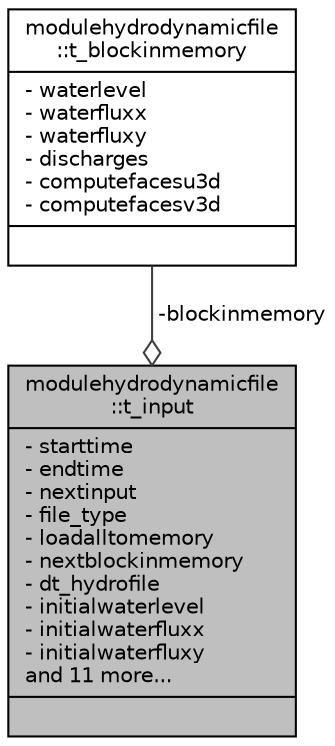 digraph "modulehydrodynamicfile::t_input"
{
 // LATEX_PDF_SIZE
  edge [fontname="Helvetica",fontsize="10",labelfontname="Helvetica",labelfontsize="10"];
  node [fontname="Helvetica",fontsize="10",shape=record];
  Node1 [label="{modulehydrodynamicfile\l::t_input\n|- starttime\l- endtime\l- nextinput\l- file_type\l- loadalltomemory\l- nextblockinmemory\l- dt_hydrofile\l- initialwaterlevel\l- initialwaterfluxx\l- initialwaterfluxy\land 11 more...\l|}",height=0.2,width=0.4,color="black", fillcolor="grey75", style="filled", fontcolor="black",tooltip=" "];
  Node2 -> Node1 [color="grey25",fontsize="10",style="solid",label=" -blockinmemory" ,arrowhead="odiamond",fontname="Helvetica"];
  Node2 [label="{modulehydrodynamicfile\l::t_blockinmemory\n|- waterlevel\l- waterfluxx\l- waterfluxy\l- discharges\l- computefacesu3d\l- computefacesv3d\l|}",height=0.2,width=0.4,color="black", fillcolor="white", style="filled",URL="$structmodulehydrodynamicfile_1_1t__blockinmemory.html",tooltip=" "];
}
